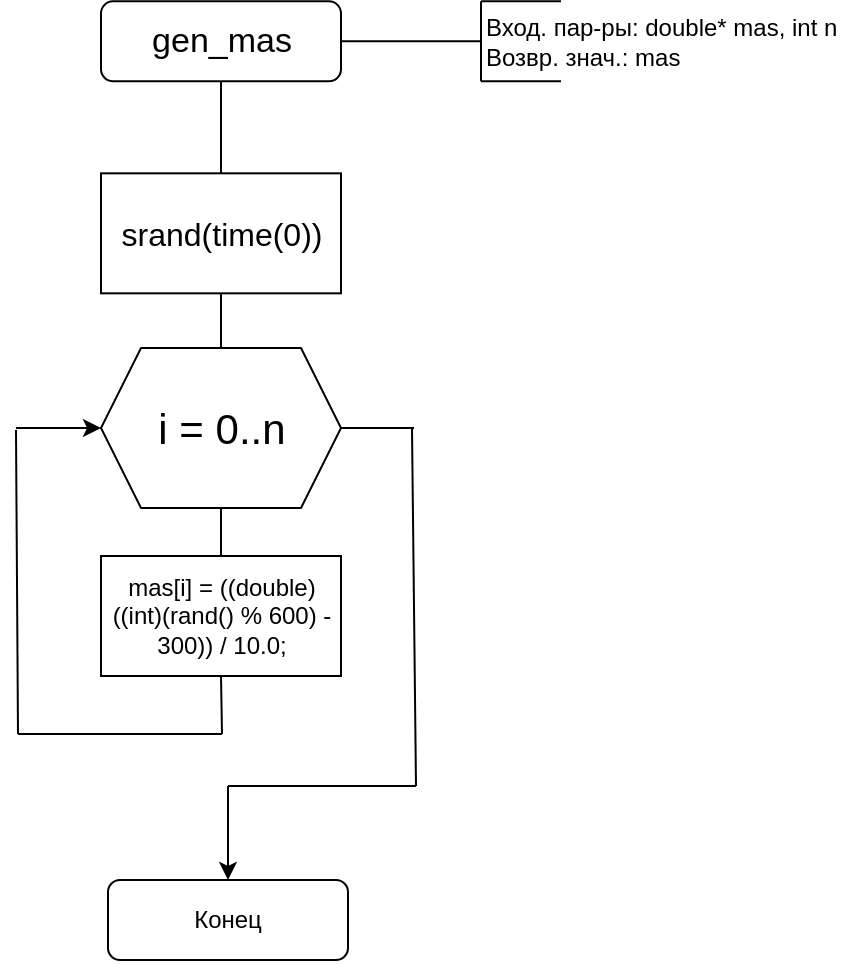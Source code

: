 <mxfile version="21.7.5" type="device">
  <diagram id="C5RBs43oDa-KdzZeNtuy" name="Page-1">
    <mxGraphModel dx="989" dy="523" grid="0" gridSize="10" guides="1" tooltips="1" connect="1" arrows="1" fold="1" page="1" pageScale="1" pageWidth="827" pageHeight="1169" math="0" shadow="0">
      <root>
        <mxCell id="WIyWlLk6GJQsqaUBKTNV-0" />
        <mxCell id="WIyWlLk6GJQsqaUBKTNV-1" parent="WIyWlLk6GJQsqaUBKTNV-0" />
        <mxCell id="p8BFKP465fhOb9F-RIUU-540" value="&lt;font style=&quot;font-size: 17px;&quot;&gt;gen_mas&lt;/font&gt;" style="rounded=1;whiteSpace=wrap;html=1;fontSize=14;glass=0;strokeWidth=1;shadow=0;" vertex="1" parent="WIyWlLk6GJQsqaUBKTNV-1">
          <mxGeometry x="252.5" y="959.667" width="120" height="40" as="geometry" />
        </mxCell>
        <mxCell id="p8BFKP465fhOb9F-RIUU-541" value="Конец" style="rounded=1;whiteSpace=wrap;html=1;fontSize=12;glass=0;strokeWidth=1;shadow=0;" vertex="1" parent="WIyWlLk6GJQsqaUBKTNV-1">
          <mxGeometry x="256" y="1398.997" width="120" height="40" as="geometry" />
        </mxCell>
        <mxCell id="p8BFKP465fhOb9F-RIUU-542" value="Вход. пар-ры: double* mas, int n&lt;br&gt;Возвр. знач.: mas" style="text;html=1;strokeColor=none;fillColor=none;align=left;verticalAlign=middle;whiteSpace=wrap;rounded=0;" vertex="1" parent="WIyWlLk6GJQsqaUBKTNV-1">
          <mxGeometry x="442.5" y="964.67" width="180.5" height="30" as="geometry" />
        </mxCell>
        <mxCell id="p8BFKP465fhOb9F-RIUU-543" value="" style="endArrow=none;html=1;rounded=0;entryX=1;entryY=0.5;entryDx=0;entryDy=0;exitX=0;exitY=0.5;exitDx=0;exitDy=0;" edge="1" parent="WIyWlLk6GJQsqaUBKTNV-1" source="p8BFKP465fhOb9F-RIUU-542" target="p8BFKP465fhOb9F-RIUU-540">
          <mxGeometry width="50" height="50" relative="1" as="geometry">
            <mxPoint x="352.5" y="1049.667" as="sourcePoint" />
            <mxPoint x="402.5" y="999.667" as="targetPoint" />
          </mxGeometry>
        </mxCell>
        <mxCell id="p8BFKP465fhOb9F-RIUU-544" value="" style="endArrow=none;html=1;rounded=0;" edge="1" parent="WIyWlLk6GJQsqaUBKTNV-1">
          <mxGeometry width="50" height="50" relative="1" as="geometry">
            <mxPoint x="442.5" y="959.667" as="sourcePoint" />
            <mxPoint x="442.5" y="979.667" as="targetPoint" />
          </mxGeometry>
        </mxCell>
        <mxCell id="p8BFKP465fhOb9F-RIUU-545" value="" style="endArrow=none;html=1;rounded=0;" edge="1" parent="WIyWlLk6GJQsqaUBKTNV-1">
          <mxGeometry width="50" height="50" relative="1" as="geometry">
            <mxPoint x="442.5" y="999.667" as="sourcePoint" />
            <mxPoint x="442.5" y="979.667" as="targetPoint" />
          </mxGeometry>
        </mxCell>
        <mxCell id="p8BFKP465fhOb9F-RIUU-546" value="" style="endArrow=none;html=1;rounded=0;" edge="1" parent="WIyWlLk6GJQsqaUBKTNV-1">
          <mxGeometry width="50" height="50" relative="1" as="geometry">
            <mxPoint x="442.5" y="999.667" as="sourcePoint" />
            <mxPoint x="482.5" y="999.667" as="targetPoint" />
          </mxGeometry>
        </mxCell>
        <mxCell id="p8BFKP465fhOb9F-RIUU-547" value="" style="endArrow=none;html=1;rounded=0;" edge="1" parent="WIyWlLk6GJQsqaUBKTNV-1">
          <mxGeometry width="50" height="50" relative="1" as="geometry">
            <mxPoint x="442.5" y="959.667" as="sourcePoint" />
            <mxPoint x="482.5" y="959.667" as="targetPoint" />
          </mxGeometry>
        </mxCell>
        <mxCell id="p8BFKP465fhOb9F-RIUU-549" value="" style="endArrow=none;html=1;rounded=0;exitX=0.5;exitY=1;exitDx=0;exitDy=0;entryX=0.5;entryY=0;entryDx=0;entryDy=0;" edge="1" parent="WIyWlLk6GJQsqaUBKTNV-1" source="p8BFKP465fhOb9F-RIUU-540">
          <mxGeometry width="50" height="50" relative="1" as="geometry">
            <mxPoint x="480.5" y="1274.667" as="sourcePoint" />
            <mxPoint x="312.5" y="1049.667" as="targetPoint" />
          </mxGeometry>
        </mxCell>
        <mxCell id="p8BFKP465fhOb9F-RIUU-550" value="&lt;font style=&quot;font-size: 16px;&quot;&gt;srand(time(0))&lt;/font&gt;" style="rounded=0;whiteSpace=wrap;html=1;" vertex="1" parent="WIyWlLk6GJQsqaUBKTNV-1">
          <mxGeometry x="252.5" y="1045.667" width="120" height="60" as="geometry" />
        </mxCell>
        <mxCell id="p8BFKP465fhOb9F-RIUU-551" value="&lt;font style=&quot;font-size: 21px;&quot;&gt;i = 0..n&lt;/font&gt;" style="shape=hexagon;perimeter=hexagonPerimeter2;whiteSpace=wrap;html=1;fixedSize=1;" vertex="1" parent="WIyWlLk6GJQsqaUBKTNV-1">
          <mxGeometry x="252.5" y="1133" width="120" height="80" as="geometry" />
        </mxCell>
        <mxCell id="p8BFKP465fhOb9F-RIUU-552" value="" style="endArrow=none;html=1;rounded=0;exitX=0.5;exitY=0;exitDx=0;exitDy=0;entryX=0.5;entryY=1;entryDx=0;entryDy=0;" edge="1" parent="WIyWlLk6GJQsqaUBKTNV-1" source="p8BFKP465fhOb9F-RIUU-551" target="p8BFKP465fhOb9F-RIUU-550">
          <mxGeometry width="50" height="50" relative="1" as="geometry">
            <mxPoint x="508" y="1132" as="sourcePoint" />
            <mxPoint x="558" y="1082" as="targetPoint" />
          </mxGeometry>
        </mxCell>
        <mxCell id="p8BFKP465fhOb9F-RIUU-553" value="mas[i] = ((double)((int)(rand() % 600) - 300)) / 10.0;" style="rounded=0;whiteSpace=wrap;html=1;" vertex="1" parent="WIyWlLk6GJQsqaUBKTNV-1">
          <mxGeometry x="252.5" y="1237" width="120" height="60" as="geometry" />
        </mxCell>
        <mxCell id="p8BFKP465fhOb9F-RIUU-554" value="" style="endArrow=none;html=1;rounded=0;exitX=0.5;exitY=1;exitDx=0;exitDy=0;entryX=0.5;entryY=0;entryDx=0;entryDy=0;" edge="1" parent="WIyWlLk6GJQsqaUBKTNV-1" source="p8BFKP465fhOb9F-RIUU-551" target="p8BFKP465fhOb9F-RIUU-553">
          <mxGeometry width="50" height="50" relative="1" as="geometry">
            <mxPoint x="508" y="1294" as="sourcePoint" />
            <mxPoint x="558" y="1244" as="targetPoint" />
          </mxGeometry>
        </mxCell>
        <mxCell id="p8BFKP465fhOb9F-RIUU-555" value="" style="endArrow=none;html=1;rounded=0;exitX=0.5;exitY=1;exitDx=0;exitDy=0;" edge="1" parent="WIyWlLk6GJQsqaUBKTNV-1" source="p8BFKP465fhOb9F-RIUU-553">
          <mxGeometry width="50" height="50" relative="1" as="geometry">
            <mxPoint x="508" y="1294" as="sourcePoint" />
            <mxPoint x="313" y="1326" as="targetPoint" />
          </mxGeometry>
        </mxCell>
        <mxCell id="p8BFKP465fhOb9F-RIUU-556" value="" style="endArrow=none;html=1;rounded=0;" edge="1" parent="WIyWlLk6GJQsqaUBKTNV-1">
          <mxGeometry width="50" height="50" relative="1" as="geometry">
            <mxPoint x="313" y="1326" as="sourcePoint" />
            <mxPoint x="211" y="1326" as="targetPoint" />
          </mxGeometry>
        </mxCell>
        <mxCell id="p8BFKP465fhOb9F-RIUU-557" value="" style="endArrow=none;html=1;rounded=0;" edge="1" parent="WIyWlLk6GJQsqaUBKTNV-1">
          <mxGeometry width="50" height="50" relative="1" as="geometry">
            <mxPoint x="211" y="1326" as="sourcePoint" />
            <mxPoint x="210" y="1174" as="targetPoint" />
          </mxGeometry>
        </mxCell>
        <mxCell id="p8BFKP465fhOb9F-RIUU-558" value="" style="endArrow=classic;html=1;rounded=0;entryX=0;entryY=0.5;entryDx=0;entryDy=0;" edge="1" parent="WIyWlLk6GJQsqaUBKTNV-1" target="p8BFKP465fhOb9F-RIUU-551">
          <mxGeometry width="50" height="50" relative="1" as="geometry">
            <mxPoint x="210" y="1173" as="sourcePoint" />
            <mxPoint x="265" y="1164" as="targetPoint" />
          </mxGeometry>
        </mxCell>
        <mxCell id="p8BFKP465fhOb9F-RIUU-560" value="" style="endArrow=none;html=1;rounded=0;exitX=1;exitY=0.5;exitDx=0;exitDy=0;" edge="1" parent="WIyWlLk6GJQsqaUBKTNV-1" source="p8BFKP465fhOb9F-RIUU-551">
          <mxGeometry width="50" height="50" relative="1" as="geometry">
            <mxPoint x="360" y="1262" as="sourcePoint" />
            <mxPoint x="409" y="1173" as="targetPoint" />
          </mxGeometry>
        </mxCell>
        <mxCell id="p8BFKP465fhOb9F-RIUU-562" value="" style="endArrow=classic;html=1;rounded=0;entryX=0.5;entryY=0;entryDx=0;entryDy=0;" edge="1" parent="WIyWlLk6GJQsqaUBKTNV-1" target="p8BFKP465fhOb9F-RIUU-541">
          <mxGeometry width="50" height="50" relative="1" as="geometry">
            <mxPoint x="316" y="1352" as="sourcePoint" />
            <mxPoint x="394" y="1242" as="targetPoint" />
          </mxGeometry>
        </mxCell>
        <mxCell id="p8BFKP465fhOb9F-RIUU-563" value="" style="endArrow=none;html=1;rounded=0;" edge="1" parent="WIyWlLk6GJQsqaUBKTNV-1">
          <mxGeometry width="50" height="50" relative="1" as="geometry">
            <mxPoint x="316" y="1352" as="sourcePoint" />
            <mxPoint x="410" y="1352" as="targetPoint" />
          </mxGeometry>
        </mxCell>
        <mxCell id="p8BFKP465fhOb9F-RIUU-564" value="" style="endArrow=none;html=1;rounded=0;" edge="1" parent="WIyWlLk6GJQsqaUBKTNV-1">
          <mxGeometry width="50" height="50" relative="1" as="geometry">
            <mxPoint x="410" y="1352" as="sourcePoint" />
            <mxPoint x="408" y="1173" as="targetPoint" />
          </mxGeometry>
        </mxCell>
      </root>
    </mxGraphModel>
  </diagram>
</mxfile>

